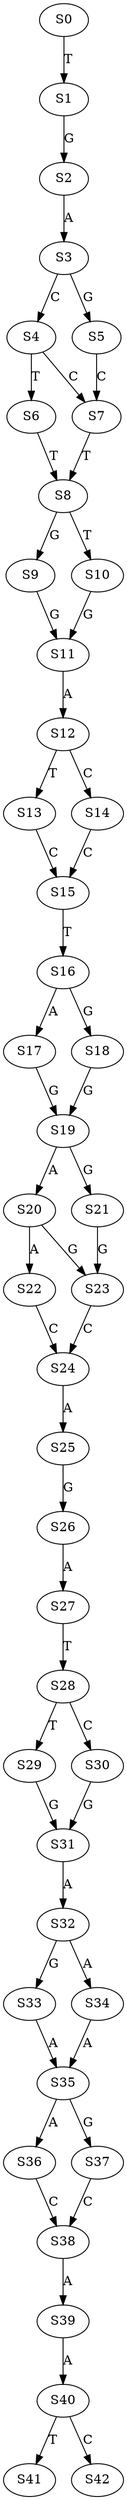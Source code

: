 strict digraph  {
	S0 -> S1 [ label = T ];
	S1 -> S2 [ label = G ];
	S2 -> S3 [ label = A ];
	S3 -> S4 [ label = C ];
	S3 -> S5 [ label = G ];
	S4 -> S6 [ label = T ];
	S4 -> S7 [ label = C ];
	S5 -> S7 [ label = C ];
	S6 -> S8 [ label = T ];
	S7 -> S8 [ label = T ];
	S8 -> S9 [ label = G ];
	S8 -> S10 [ label = T ];
	S9 -> S11 [ label = G ];
	S10 -> S11 [ label = G ];
	S11 -> S12 [ label = A ];
	S12 -> S13 [ label = T ];
	S12 -> S14 [ label = C ];
	S13 -> S15 [ label = C ];
	S14 -> S15 [ label = C ];
	S15 -> S16 [ label = T ];
	S16 -> S17 [ label = A ];
	S16 -> S18 [ label = G ];
	S17 -> S19 [ label = G ];
	S18 -> S19 [ label = G ];
	S19 -> S20 [ label = A ];
	S19 -> S21 [ label = G ];
	S20 -> S22 [ label = A ];
	S20 -> S23 [ label = G ];
	S21 -> S23 [ label = G ];
	S22 -> S24 [ label = C ];
	S23 -> S24 [ label = C ];
	S24 -> S25 [ label = A ];
	S25 -> S26 [ label = G ];
	S26 -> S27 [ label = A ];
	S27 -> S28 [ label = T ];
	S28 -> S29 [ label = T ];
	S28 -> S30 [ label = C ];
	S29 -> S31 [ label = G ];
	S30 -> S31 [ label = G ];
	S31 -> S32 [ label = A ];
	S32 -> S33 [ label = G ];
	S32 -> S34 [ label = A ];
	S33 -> S35 [ label = A ];
	S34 -> S35 [ label = A ];
	S35 -> S36 [ label = A ];
	S35 -> S37 [ label = G ];
	S36 -> S38 [ label = C ];
	S37 -> S38 [ label = C ];
	S38 -> S39 [ label = A ];
	S39 -> S40 [ label = A ];
	S40 -> S41 [ label = T ];
	S40 -> S42 [ label = C ];
}
